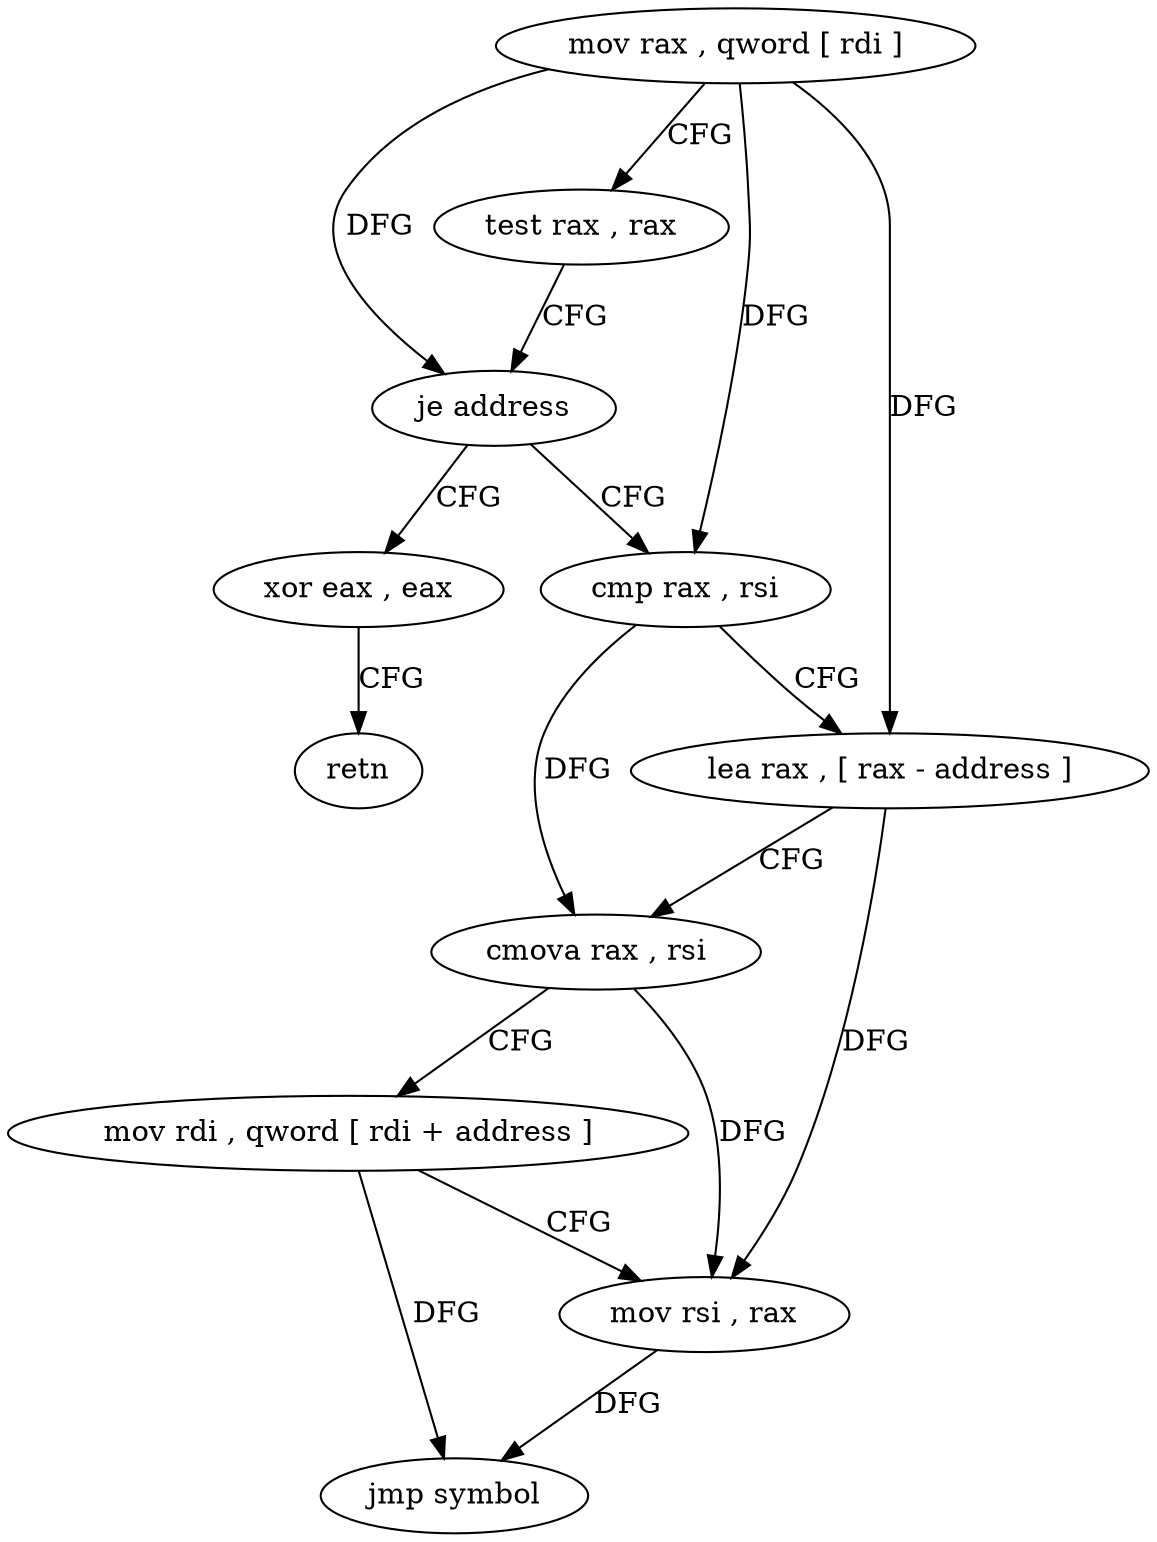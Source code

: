 digraph "func" {
"92528" [label = "mov rax , qword [ rdi ]" ]
"92531" [label = "test rax , rax" ]
"92534" [label = "je address" ]
"92559" [label = "xor eax , eax" ]
"92536" [label = "cmp rax , rsi" ]
"92561" [label = "retn" ]
"92539" [label = "lea rax , [ rax - address ]" ]
"92543" [label = "cmova rax , rsi" ]
"92547" [label = "mov rdi , qword [ rdi + address ]" ]
"92551" [label = "mov rsi , rax" ]
"92554" [label = "jmp symbol" ]
"92528" -> "92531" [ label = "CFG" ]
"92528" -> "92534" [ label = "DFG" ]
"92528" -> "92536" [ label = "DFG" ]
"92528" -> "92539" [ label = "DFG" ]
"92531" -> "92534" [ label = "CFG" ]
"92534" -> "92559" [ label = "CFG" ]
"92534" -> "92536" [ label = "CFG" ]
"92559" -> "92561" [ label = "CFG" ]
"92536" -> "92539" [ label = "CFG" ]
"92536" -> "92543" [ label = "DFG" ]
"92539" -> "92543" [ label = "CFG" ]
"92539" -> "92551" [ label = "DFG" ]
"92543" -> "92547" [ label = "CFG" ]
"92543" -> "92551" [ label = "DFG" ]
"92547" -> "92551" [ label = "CFG" ]
"92547" -> "92554" [ label = "DFG" ]
"92551" -> "92554" [ label = "DFG" ]
}

